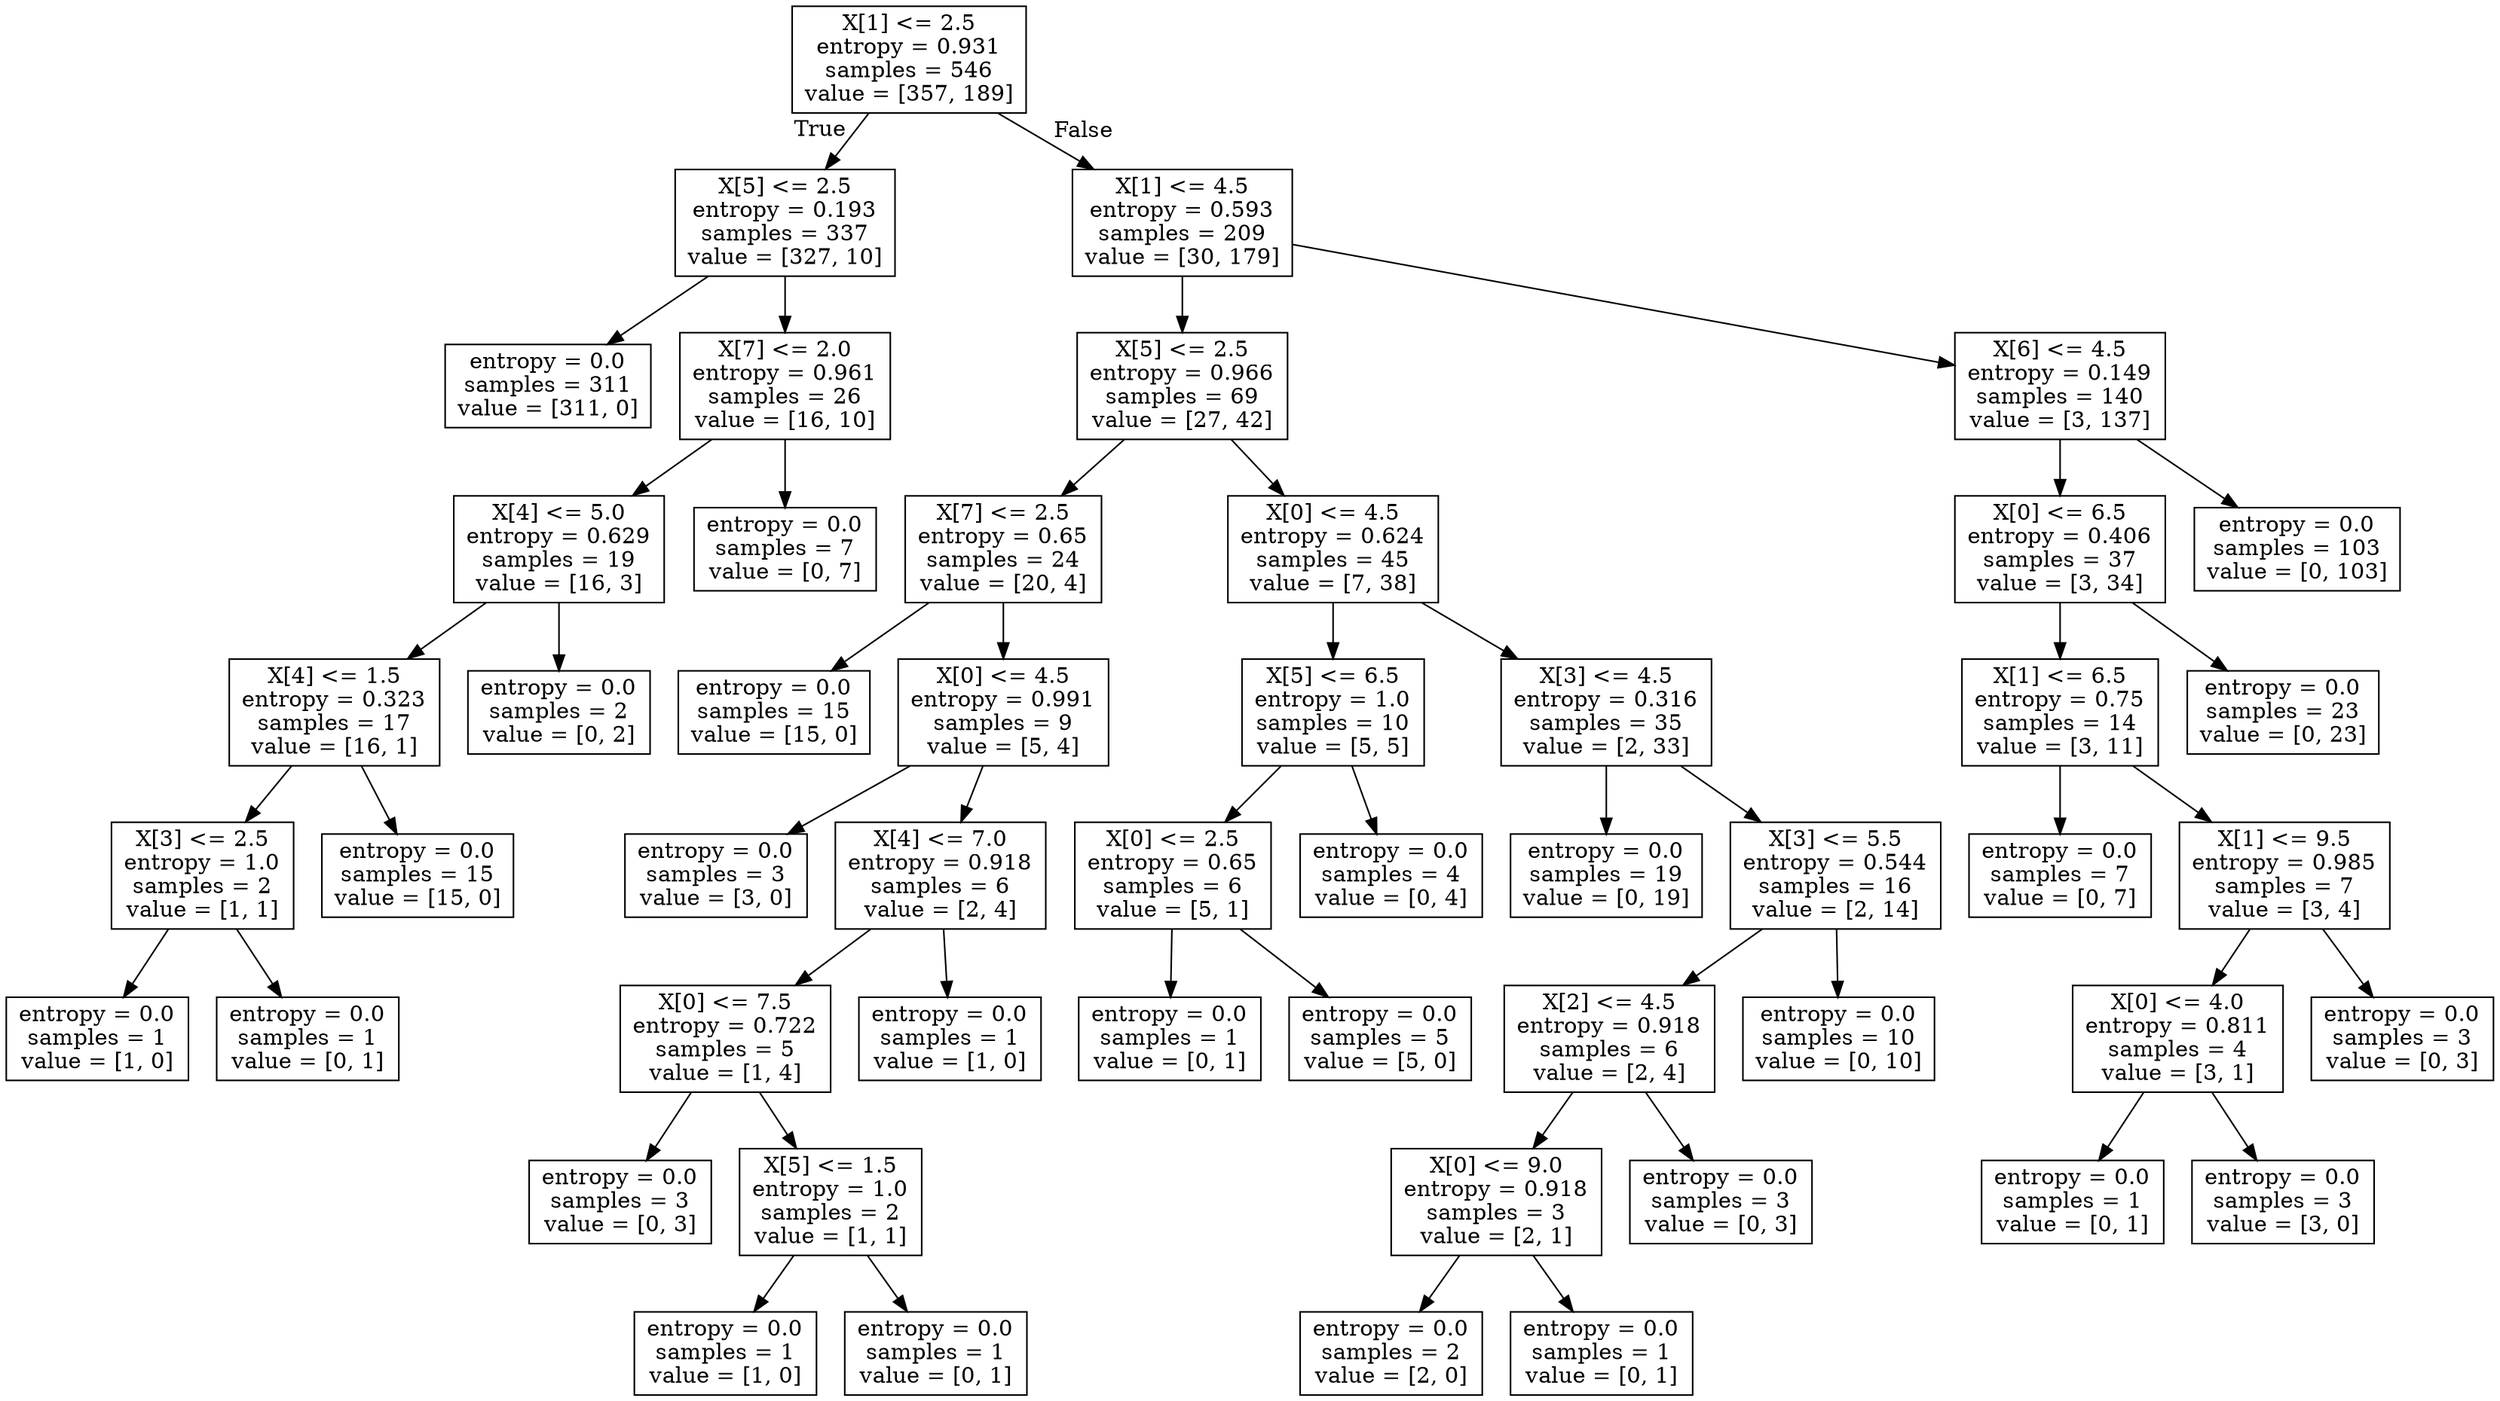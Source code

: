 digraph Tree {
node [shape=box] ;
0 [label="X[1] <= 2.5\nentropy = 0.931\nsamples = 546\nvalue = [357, 189]"] ;
1 [label="X[5] <= 2.5\nentropy = 0.193\nsamples = 337\nvalue = [327, 10]"] ;
0 -> 1 [labeldistance=2.5, labelangle=45, headlabel="True"] ;
2 [label="entropy = 0.0\nsamples = 311\nvalue = [311, 0]"] ;
1 -> 2 ;
3 [label="X[7] <= 2.0\nentropy = 0.961\nsamples = 26\nvalue = [16, 10]"] ;
1 -> 3 ;
4 [label="X[4] <= 5.0\nentropy = 0.629\nsamples = 19\nvalue = [16, 3]"] ;
3 -> 4 ;
5 [label="X[4] <= 1.5\nentropy = 0.323\nsamples = 17\nvalue = [16, 1]"] ;
4 -> 5 ;
6 [label="X[3] <= 2.5\nentropy = 1.0\nsamples = 2\nvalue = [1, 1]"] ;
5 -> 6 ;
7 [label="entropy = 0.0\nsamples = 1\nvalue = [1, 0]"] ;
6 -> 7 ;
8 [label="entropy = 0.0\nsamples = 1\nvalue = [0, 1]"] ;
6 -> 8 ;
9 [label="entropy = 0.0\nsamples = 15\nvalue = [15, 0]"] ;
5 -> 9 ;
10 [label="entropy = 0.0\nsamples = 2\nvalue = [0, 2]"] ;
4 -> 10 ;
11 [label="entropy = 0.0\nsamples = 7\nvalue = [0, 7]"] ;
3 -> 11 ;
12 [label="X[1] <= 4.5\nentropy = 0.593\nsamples = 209\nvalue = [30, 179]"] ;
0 -> 12 [labeldistance=2.5, labelangle=-45, headlabel="False"] ;
13 [label="X[5] <= 2.5\nentropy = 0.966\nsamples = 69\nvalue = [27, 42]"] ;
12 -> 13 ;
14 [label="X[7] <= 2.5\nentropy = 0.65\nsamples = 24\nvalue = [20, 4]"] ;
13 -> 14 ;
15 [label="entropy = 0.0\nsamples = 15\nvalue = [15, 0]"] ;
14 -> 15 ;
16 [label="X[0] <= 4.5\nentropy = 0.991\nsamples = 9\nvalue = [5, 4]"] ;
14 -> 16 ;
17 [label="entropy = 0.0\nsamples = 3\nvalue = [3, 0]"] ;
16 -> 17 ;
18 [label="X[4] <= 7.0\nentropy = 0.918\nsamples = 6\nvalue = [2, 4]"] ;
16 -> 18 ;
19 [label="X[0] <= 7.5\nentropy = 0.722\nsamples = 5\nvalue = [1, 4]"] ;
18 -> 19 ;
20 [label="entropy = 0.0\nsamples = 3\nvalue = [0, 3]"] ;
19 -> 20 ;
21 [label="X[5] <= 1.5\nentropy = 1.0\nsamples = 2\nvalue = [1, 1]"] ;
19 -> 21 ;
22 [label="entropy = 0.0\nsamples = 1\nvalue = [1, 0]"] ;
21 -> 22 ;
23 [label="entropy = 0.0\nsamples = 1\nvalue = [0, 1]"] ;
21 -> 23 ;
24 [label="entropy = 0.0\nsamples = 1\nvalue = [1, 0]"] ;
18 -> 24 ;
25 [label="X[0] <= 4.5\nentropy = 0.624\nsamples = 45\nvalue = [7, 38]"] ;
13 -> 25 ;
26 [label="X[5] <= 6.5\nentropy = 1.0\nsamples = 10\nvalue = [5, 5]"] ;
25 -> 26 ;
27 [label="X[0] <= 2.5\nentropy = 0.65\nsamples = 6\nvalue = [5, 1]"] ;
26 -> 27 ;
28 [label="entropy = 0.0\nsamples = 1\nvalue = [0, 1]"] ;
27 -> 28 ;
29 [label="entropy = 0.0\nsamples = 5\nvalue = [5, 0]"] ;
27 -> 29 ;
30 [label="entropy = 0.0\nsamples = 4\nvalue = [0, 4]"] ;
26 -> 30 ;
31 [label="X[3] <= 4.5\nentropy = 0.316\nsamples = 35\nvalue = [2, 33]"] ;
25 -> 31 ;
32 [label="entropy = 0.0\nsamples = 19\nvalue = [0, 19]"] ;
31 -> 32 ;
33 [label="X[3] <= 5.5\nentropy = 0.544\nsamples = 16\nvalue = [2, 14]"] ;
31 -> 33 ;
34 [label="X[2] <= 4.5\nentropy = 0.918\nsamples = 6\nvalue = [2, 4]"] ;
33 -> 34 ;
35 [label="X[0] <= 9.0\nentropy = 0.918\nsamples = 3\nvalue = [2, 1]"] ;
34 -> 35 ;
36 [label="entropy = 0.0\nsamples = 2\nvalue = [2, 0]"] ;
35 -> 36 ;
37 [label="entropy = 0.0\nsamples = 1\nvalue = [0, 1]"] ;
35 -> 37 ;
38 [label="entropy = 0.0\nsamples = 3\nvalue = [0, 3]"] ;
34 -> 38 ;
39 [label="entropy = 0.0\nsamples = 10\nvalue = [0, 10]"] ;
33 -> 39 ;
40 [label="X[6] <= 4.5\nentropy = 0.149\nsamples = 140\nvalue = [3, 137]"] ;
12 -> 40 ;
41 [label="X[0] <= 6.5\nentropy = 0.406\nsamples = 37\nvalue = [3, 34]"] ;
40 -> 41 ;
42 [label="X[1] <= 6.5\nentropy = 0.75\nsamples = 14\nvalue = [3, 11]"] ;
41 -> 42 ;
43 [label="entropy = 0.0\nsamples = 7\nvalue = [0, 7]"] ;
42 -> 43 ;
44 [label="X[1] <= 9.5\nentropy = 0.985\nsamples = 7\nvalue = [3, 4]"] ;
42 -> 44 ;
45 [label="X[0] <= 4.0\nentropy = 0.811\nsamples = 4\nvalue = [3, 1]"] ;
44 -> 45 ;
46 [label="entropy = 0.0\nsamples = 1\nvalue = [0, 1]"] ;
45 -> 46 ;
47 [label="entropy = 0.0\nsamples = 3\nvalue = [3, 0]"] ;
45 -> 47 ;
48 [label="entropy = 0.0\nsamples = 3\nvalue = [0, 3]"] ;
44 -> 48 ;
49 [label="entropy = 0.0\nsamples = 23\nvalue = [0, 23]"] ;
41 -> 49 ;
50 [label="entropy = 0.0\nsamples = 103\nvalue = [0, 103]"] ;
40 -> 50 ;
}